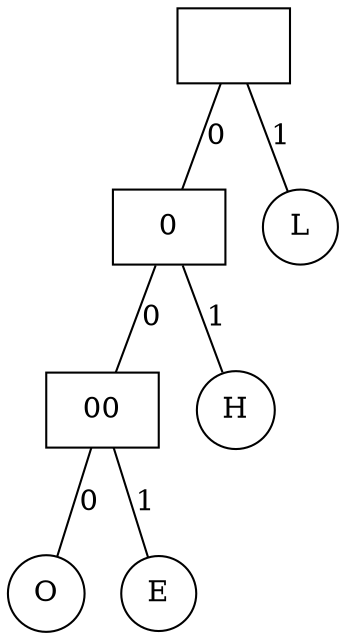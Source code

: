 graph g {
node[shape=rectangle];
root [label=""];
node0 [label=0];
l [label=L,shape=circle];
root -- node0 [label=0];
root -- l [label=1];
node1 [label=00];
H [label=H,shape=circle];
node0 -- node1 [label=0];
node0 -- H [label=1];
O [label=O,shape=circle];
E [label=E,shape=circle];
node1 -- O [label=0];
node1 -- E [label=1];
}
